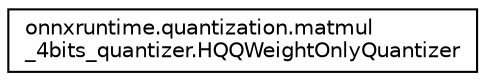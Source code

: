 digraph "Graphical Class Hierarchy"
{
 // LATEX_PDF_SIZE
  edge [fontname="Helvetica",fontsize="10",labelfontname="Helvetica",labelfontsize="10"];
  node [fontname="Helvetica",fontsize="10",shape=record];
  rankdir="LR";
  Node0 [label="onnxruntime.quantization.matmul\l_4bits_quantizer.HQQWeightOnlyQuantizer",height=0.2,width=0.4,color="black", fillcolor="white", style="filled",URL="$classonnxruntime_1_1quantization_1_1matmul__4bits__quantizer_1_1HQQWeightOnlyQuantizer.html",tooltip=" "];
}
